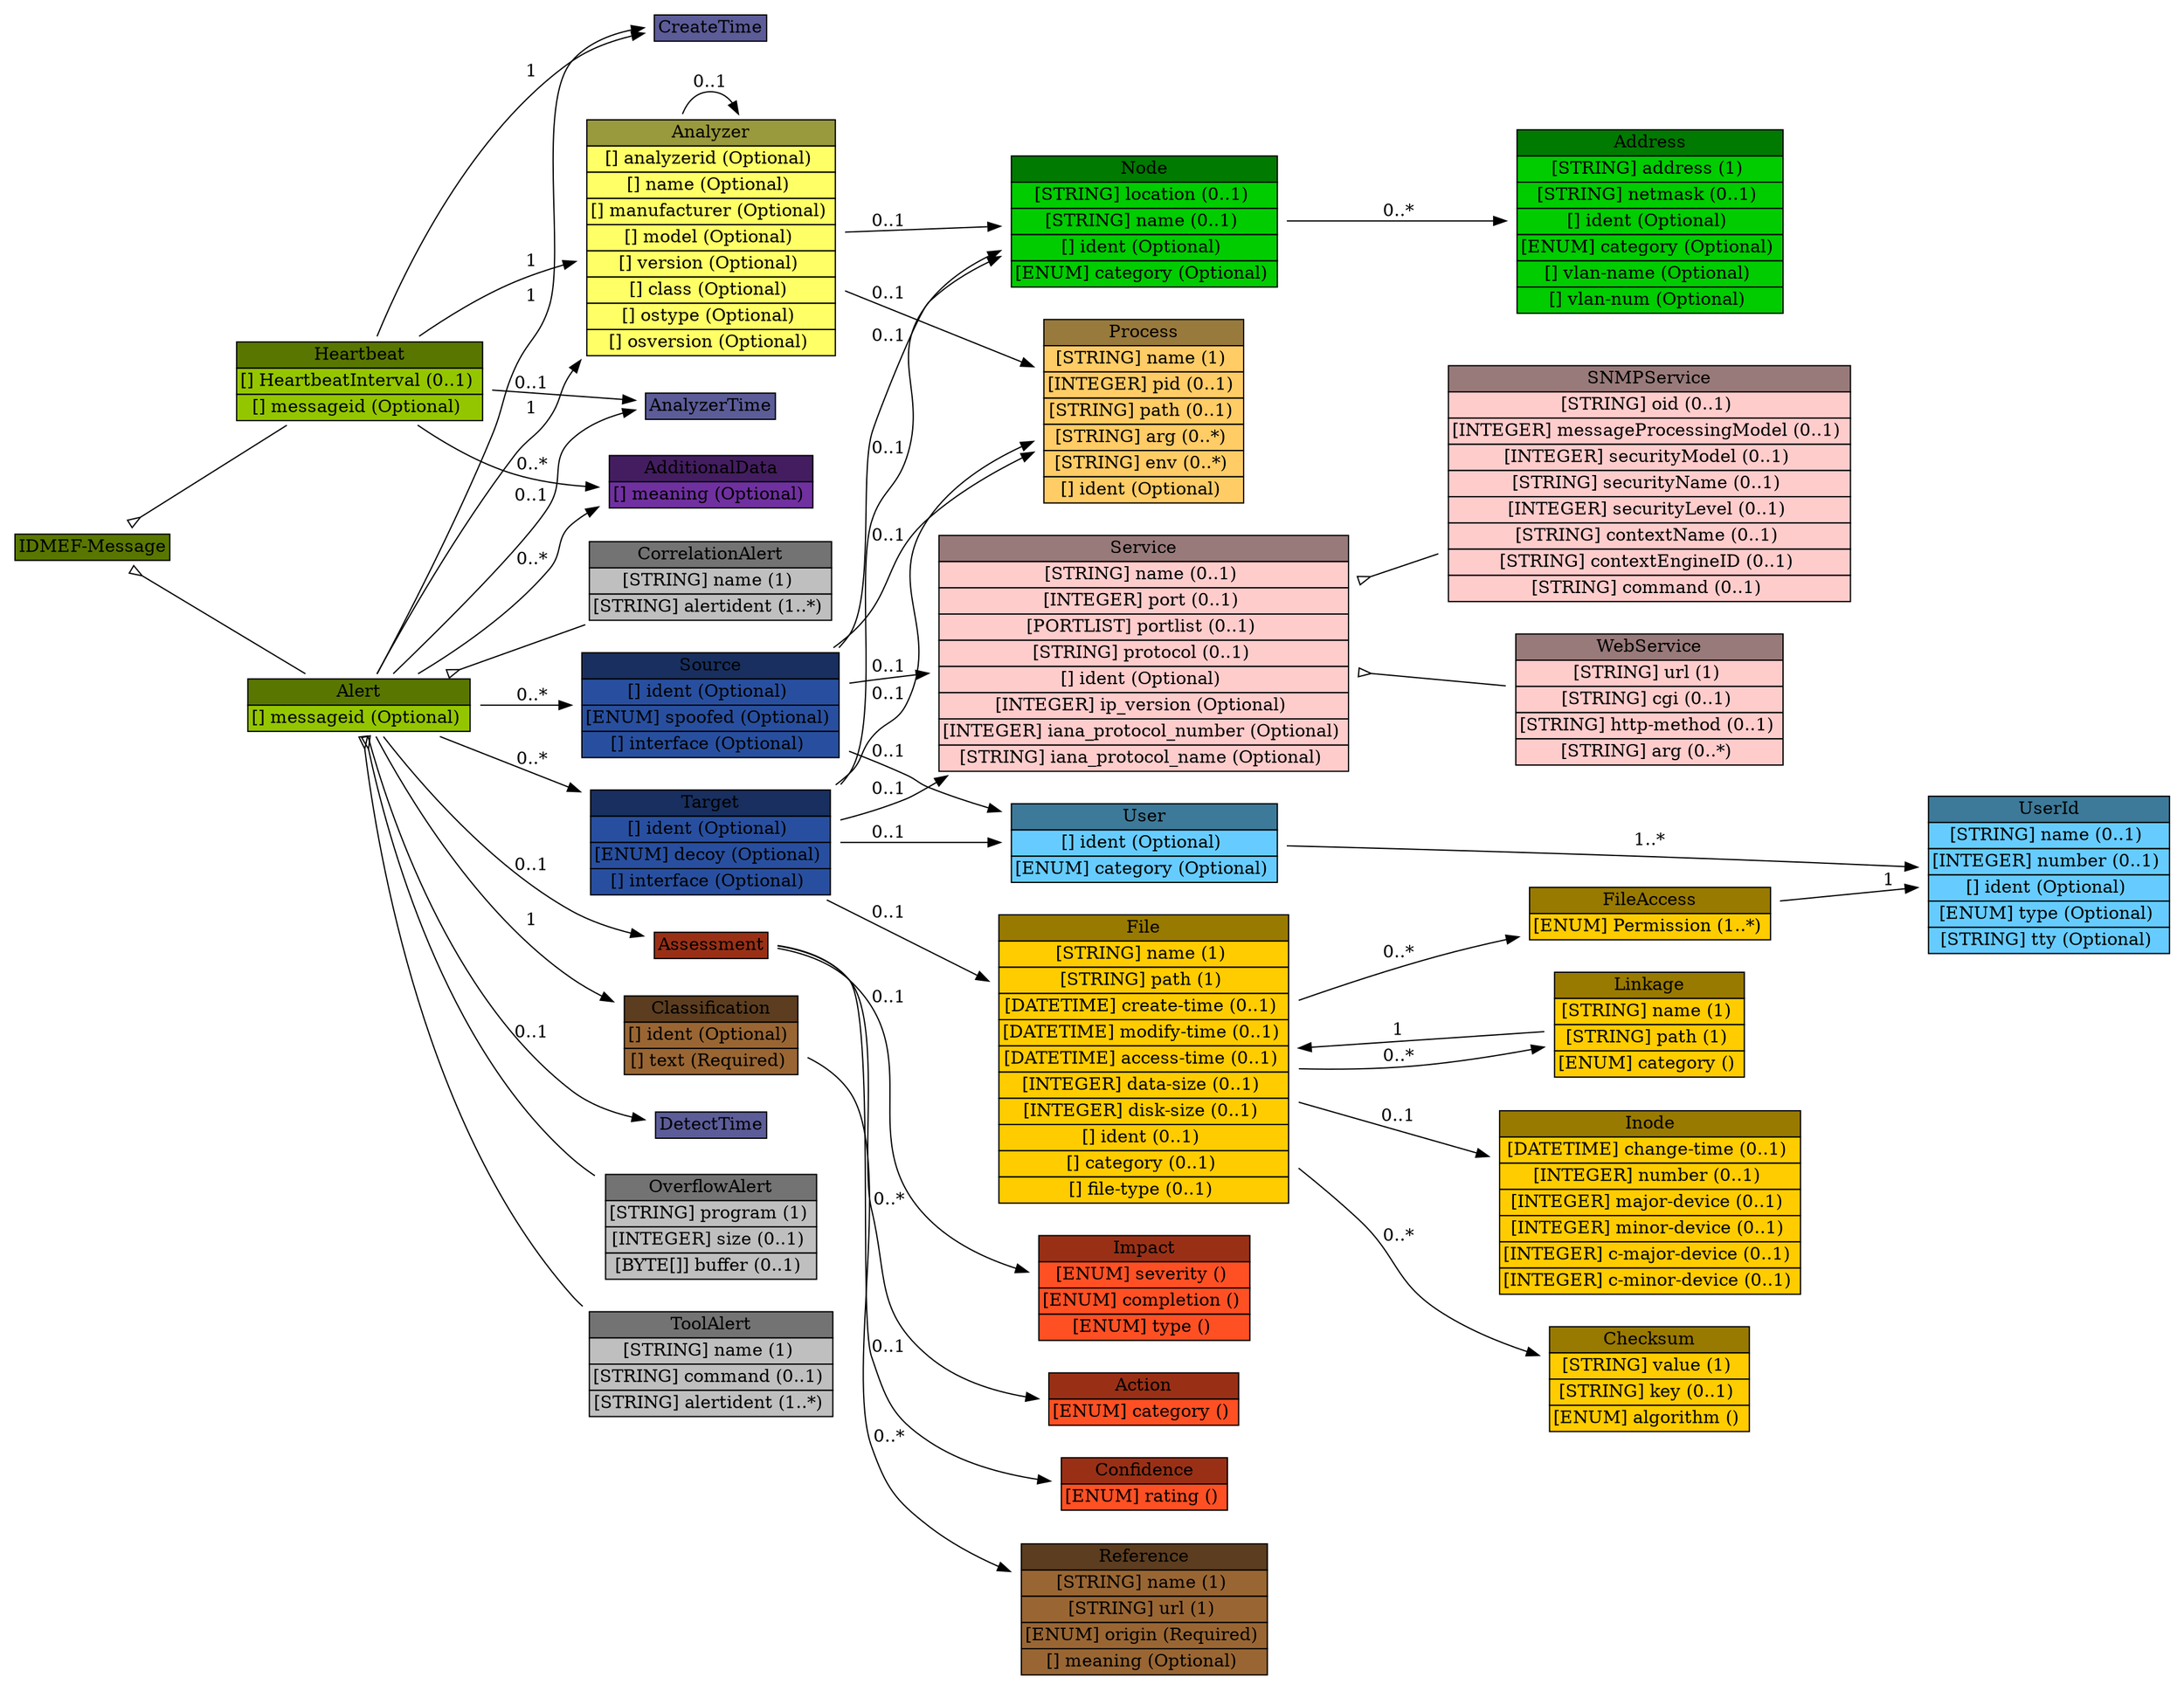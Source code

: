 digraph "IDMEF-Message" {
	graph [rankdir=LR];
	node [label="\N"];
	graph [bb="0,0,1688,1281"];
	"IDMEF-Message" [label=<<table BORDER="0" CELLBORDER="1" CELLSPACING="0"> <tr > <td BGCOLOR="#597700" HREF="#" TITLE="All IDMEF messages are instances of the IDMEF-Message class; it is the top-level class of the IDMEF data model, as well as the IDMEF DTD. There are currently two types (subclasses) of IDMEF-Message: Alert and Heartbeat. ">IDMEF-Message</td> </tr>" %</table>>, shape=plaintext, pos="66,890", width="1.8333", height="0.5"];
	Heartbeat [label=<<table BORDER="0" CELLBORDER="1" CELLSPACING="0"> <tr > <td BGCOLOR="#597700" HREF="#" TITLE="Analyzers use Heartbeat messages to indicate their current status to managers. Heartbeats are intended to be sent in a regular period, say, every ten minutes or every hour. The receipt of a Heartbeat message from an analyzer indicates to the manager that the analyzer is up and running; lack of a Heartbeat message (or more likely, lack of some number of consecutive Heartbeat messages) indicates that the analyzer or its network connection has failed. ">Heartbeat</td> </tr>" %<tr><td BGCOLOR="#94C600" HREF="#" TITLE="The interval in seconds at which heartbeats are generated.">[] HeartbeatInterval (0..1) </td></tr>%<tr><td BGCOLOR="#94C600" HREF="#" TITLE="A unique identifier for the heartbeat; see Section 3.2.9.">[] messageid (Optional) </td></tr>%</table>>, shape=plaintext, pos="275,992", width="2.8889", height="0.95833"];
	Analyzer [label=<<table BORDER="0" CELLBORDER="1" CELLSPACING="0"> <tr > <td BGCOLOR="#99993d" HREF="#" TITLE="The Analyzer class identifies the analyzer from which the Alert or Heartbeat message originates. Only one analyzer may be encoded for each alert or heartbeat, and that MUST be the analyzer at which the alert or heartbeat originated. Although the IDMEF data model does not prevent the use of hierarchical intrusion detection systems (where alerts get relayed up the tree), it does not provide any way to record the identity of the &quot;relay&quot; analyzers along the path from the originating analyzer to the manager that ultimately receives the alert. ">Analyzer</td> </tr>" %<tr><td BGCOLOR="#FFFF66" HREF="#" TITLE="(but see below).  A unique identifier for the analyzer; see Section 3.2.9.">[] analyzerid (Optional) </td></tr>%<tr><td BGCOLOR="#FFFF66" HREF="#" TITLE="An explicit name for the analyzer that may be easier to understand than the analyzerid.">[] name (Optional) </td></tr>%<tr><td BGCOLOR="#FFFF66" HREF="#" TITLE="The manufacturer of the analyzer software and/or hardware.">[] manufacturer (Optional) </td></tr>%<tr><td BGCOLOR="#FFFF66" HREF="#" TITLE="The model name/number of the analyzer software and/or hardware.">[] model (Optional) </td></tr>%<tr><td BGCOLOR="#FFFF66" HREF="#" TITLE="The version number of the analyzer software and/or hardware.">[] version (Optional) </td></tr>%<tr><td BGCOLOR="#FFFF66" HREF="#" TITLE="The class of analyzer software and/or hardware.">[] class (Optional) </td></tr>%<tr><td BGCOLOR="#FFFF66" HREF="#" TITLE="Operating system name.  On POSIX 1003.1 compliant systems, this is the value returned in utsname.sysname by the uname() system call, or the output of the &quot;uname -s&quot; command.">[] ostype (Optional) </td></tr>%<tr><td BGCOLOR="#FFFF66" HREF="#" TITLE="Operating system version.  On POSIX 1003.1 compliant systems, this is the value returned in utsname.release by the uname() system call, or the output of the &quot;uname -r&quot; command.">[] osversion (Optional) </td></tr>%</table>>, shape=plaintext, pos="550,1098", width="2.9167", height="2.625"];
	"Node" [label=<<table BORDER="0" CELLBORDER="1" CELLSPACING="0"> <tr > <td BGCOLOR="#007a00" HREF="#" TITLE="The Node class is used to identify hosts and other network devices (routers, switches, etc.). ">Node</td> </tr>" %<tr><td BGCOLOR="#00CC00" HREF="#" TITLE="The location of the equipment.">[STRING] location (0..1) </td></tr>%<tr><td BGCOLOR="#00CC00" HREF="#" TITLE="The name of the equipment.  This information MUST be provided if no Address information is given.">[STRING] name (0..1) </td></tr>%<tr><td BGCOLOR="#00CC00" HREF="#" TITLE="A unique identifier for the node; see Section 3.2.9.">[] ident (Optional) </td></tr>%<tr><td BGCOLOR="#00CC00" HREF="#" TITLE="The &quot;domain&quot; from which the name information was obtained, if relevant.  The permitted values for this attribute are shown in the table below.  The default value is &quot;unknown&quot;. (See also Section 10 for extensions to the table.)">[ENUM] category (Optional) </td></tr>%</table>>, shape=plaintext, pos="887,1122", width="3.0278", height="1.5139"];
	Address [label=<<table BORDER="0" CELLBORDER="1" CELLSPACING="0"> <tr > <td BGCOLOR="#007a00" HREF="#" TITLE="The Address class is used to represent network, hardware, and application addresses. ">Address</td> </tr>" %<tr><td BGCOLOR="#00CC00" HREF="#" TITLE="The address information.  The format of this data is governed by the category attribute.">[STRING] address (1) </td></tr>%<tr><td BGCOLOR="#00CC00" HREF="#" TITLE="The network mask for the address, if appropriate.">[STRING] netmask (0..1) </td></tr>%<tr><td BGCOLOR="#00CC00" HREF="#" TITLE="A unique identifier for the address; see Section 3.2.9.">[] ident (Optional) </td></tr>%<tr><td BGCOLOR="#00CC00" HREF="#" TITLE="The type of address represented.  The permitted values for this attribute are shown below.  The default value is &quot;unknown&quot;.  (See also Section 10.)">[ENUM] category (Optional) </td></tr>%<tr><td BGCOLOR="#00CC00" HREF="#" TITLE="The name of the Virtual LAN to which the address belongs.">[] vlan-name (Optional) </td></tr>%<tr><td BGCOLOR="#00CC00" HREF="#" TITLE="The number of the Virtual LAN to which the address belongs.">[] vlan-num (Optional) </td></tr>%</table>>, shape=plaintext, pos="1279,1122", width="3.0278", height="2.0694"];
	Process [label=<<table BORDER="0" CELLBORDER="1" CELLSPACING="0"> <tr > <td BGCOLOR="#997a3d" HREF="#" TITLE="The Process class is used to describe processes being executed on sources, targets, and analyzers. ">Process</td> </tr>" %<tr><td BGCOLOR="#FFCC66" HREF="#" TITLE="The name of the program being executed. This is a short name; path and argument information are provided elsewhere.">[STRING] name (1) </td></tr>%<tr><td BGCOLOR="#FFCC66" HREF="#" TITLE="The process identifier of the process.">[INTEGER] pid (0..1) </td></tr>%<tr><td BGCOLOR="#FFCC66" HREF="#" TITLE="The full path of the program being executed.">[STRING] path (0..1) </td></tr>%<tr><td BGCOLOR="#FFCC66" HREF="#" TITLE="A command-line argument to the program. Multiple arguments may be specified (they are assumed to have occurred in the same order they are provided) with multiple uses of arg.">[STRING] arg (0..*) </td></tr>%<tr><td BGCOLOR="#FFCC66" HREF="#" TITLE="An environment string associated with the process; generally of the format &quot;VARIABLE=value&quot;.  Multiple environment strings may be specified with multiple uses of env.">[STRING] env (0..*) </td></tr>%<tr><td BGCOLOR="#FFCC66" HREF="#" TITLE="A unique identifier for the process; see Section 3.2.9.">[] ident (Optional) </td></tr>%</table>>, shape=plaintext, pos="887,976", width="2.3611", height="2.0694"];
	CreateTime [label=<<table BORDER="0" CELLBORDER="1" CELLSPACING="0"> <tr > <td BGCOLOR="#5c5c99" HREF="#" TITLE="The CreateTime class is used to indicate the date and time the alert or heartbeat was created by the analyzer. ">CreateTime</td> </tr>" %</table>>, shape=plaintext, pos="550,1263", width="1.4167", height="0.5"];
	AnalyzerTime [label=<<table BORDER="0" CELLBORDER="1" CELLSPACING="0"> <tr > <td BGCOLOR="#5c5c99" HREF="#" TITLE="The AnalyzerTime class is used to indicate the current date and time on the analyzer. Its values should be filled in as late as possible in the message transmission process, ideally immediately before placing the message &quot;on the wire&quot;. ">AnalyzerTime</td> </tr>" %</table>>, shape=plaintext, pos="550,968", width="1.6389", height="0.5"];
	AdditionalData [label=<<table BORDER="0" CELLBORDER="1" CELLSPACING="0"> <tr > <td BGCOLOR="#431d60" HREF="#" TITLE="The AdditionalData class is used to provide information that cannot be represented by the data model. AdditionalData can be used to provide atomic data (integers, strings, etc.) in cases where only small amounts of additional information need to be sent; it can also be used to extend the data model and the DTD to support the transmission of complex data (such as packet headers). Detailed instructions for extending the data model and the DTD are provided in Section 5. ">AdditionalData</td> </tr>" %<tr><td BGCOLOR="#7030A0" HREF="#" TITLE="A string describing the meaning of the element content. These values will be vendor/implementation dependent; the method for ensuring that managers understand the strings sent by analyzers is outside the scope of this specification.  A list of acceptable meaning keywords is not within the scope of the document, although later versions may undertake to establish such a list.">[] meaning (Optional) </td></tr>%</table>>, shape=plaintext, pos="550,908", width="2.4444", height="0.68056"];
	Alert [label=<<table BORDER="0" CELLBORDER="1" CELLSPACING="0"> <tr > <td BGCOLOR="#597700" HREF="#" TITLE="Generally, every time an analyzer detects an event that it has been configured to look for, it sends an Alert message to its manager(s). Depending on the analyzer, an Alert message may correspond to a single detected event or multiple detected events. Alerts occur asynchronously in response to outside events. ">Alert</td> </tr>" %<tr><td BGCOLOR="#94C600" HREF="#" TITLE="A unique identifier for the alert; see Section 3.2.9.">[] messageid (Optional) </td></tr>%</table>>, shape=plaintext, pos="275,736", width="2.6111", height="0.68056"];
	OverflowAlert [label=<<table BORDER="0" CELLBORDER="1" CELLSPACING="0"> <tr > <td BGCOLOR="#737373" HREF="#" TITLE="The OverflowAlert carries additional information related to buffer overflow attacks. It is intended to enable an analyzer to provide the details of the overflow attack itself. ">OverflowAlert</td> </tr>" %<tr><td BGCOLOR="#BFBFBF" HREF="#" TITLE="The program that the overflow attack attempted to run (NOTE: this is not the program that was attacked).">[STRING] program (1) </td></tr>%<tr><td BGCOLOR="#BFBFBF" HREF="#" TITLE="The size, in bytes, of the overflow (i.e., the number of bytes the attacker sent).">[INTEGER] size (0..1) </td></tr>%<tr><td BGCOLOR="#BFBFBF" HREF="#" TITLE="Some or all of the overflow data itself (dependent on how much the analyzer can capture).">[BYTE[]] buffer (0..1) </td></tr>%</table>>, shape=plaintext, pos="550,330", width="2.4722", height="1.2361"];
	ToolAlert [label=<<table BORDER="0" CELLBORDER="1" CELLSPACING="0"> <tr > <td BGCOLOR="#737373" HREF="#" TITLE="The ToolAlert class carries additional information related to the use of attack tools or malevolent programs such as Trojan horses and can be used by the analyzer when it is able to identify these tools. It is intended to group one or more previously-sent alerts together, to say &quot;these alerts were all the result of someone using this tool&quot;. ">ToolAlert</td> </tr>" %<tr><td BGCOLOR="#BFBFBF" HREF="#" TITLE="The reason for grouping the alerts together, for example, the name of a particular tool.">[STRING] name (1) </td></tr>%<tr><td BGCOLOR="#BFBFBF" HREF="#" TITLE="The command or operation that the tool was asked to perform, for example, a BackOrifice ping.">[STRING] command (0..1) </td></tr>%<tr><td BGCOLOR="#BFBFBF" HREF="#" TITLE="The list of alert identifiers that are related to this alert.  Because alert identifiers are only unique across the alerts sent by a single analyzer, the optional &quot;analyzerid&quot; attribute of &quot;alertident&quot; should be used to identify the analyzer that a particular alert came from.  If the &quot;analyzerid&quot; is not provided, the alert is assumed to have come from the same analyzer that is sending the ToolAlert.">[STRING] alertident (1..*) </td></tr>%</table>>, shape=plaintext, pos="550,224", width="2.8333", height="1.2361"];
	CorrelationAlert [label=<<table BORDER="0" CELLBORDER="1" CELLSPACING="0"> <tr > <td BGCOLOR="#737373" HREF="#" TITLE="The CorrelationAlert class carries additional information related to the correlation of alert information. It is intended to group one or more previously-sent alerts together, to say &quot;these alerts are all related&quot;. ">CorrelationAlert</td> </tr>" %<tr><td BGCOLOR="#BFBFBF" HREF="#" TITLE="The reason for grouping the alerts together, for example, a particular correlation method.">[STRING] name (1) </td></tr>%<tr><td BGCOLOR="#BFBFBF" HREF="#" TITLE="The list of alert identifiers that are related to this alert.  Because alert identifiers are only unique across the alerts sent by a single analyzer, the optional &quot;analyzerid&quot; attribute of &quot;alertident&quot; should be used to identify the analyzer that a particular alert came from.  If the &quot;analyzerid&quot; is not provided, the alert is assumed to have come from the same analyzer that is sending the CorrelationAlert.">[STRING] alertident (1..*) </td></tr>%</table>>, shape=plaintext, pos="550,832", width="2.8333", height="0.95833"];
	Classification [label=<<table BORDER="0" CELLBORDER="1" CELLSPACING="0"> <tr > <td BGCOLOR="#5c3d1f" HREF="#" TITLE="The Classification class provides the &quot;name&quot; of an alert, or other information allowing the manager to determine what it is. This name is chosen by the alert provider. ">Classification</td> </tr>" %<tr><td BGCOLOR="#996633" HREF="#" TITLE="A unique identifier for this classification; see Section 3.2.9.">[] ident (Optional) </td></tr>%<tr><td BGCOLOR="#996633" HREF="#" TITLE="A vendor-provided string identifying the Alert message.">[] text (Required) </td></tr>%</table>>, shape=plaintext, pos="550,480", width="2.1111", height="0.95833"];
	Reference [label=<<table BORDER="0" CELLBORDER="1" CELLSPACING="0"> <tr > <td BGCOLOR="#5c3d1f" HREF="#" TITLE="The Reference class provides the &quot;name&quot; of an alert, or other information allowing the manager to determine what it is. ">Reference</td> </tr>" %<tr><td BGCOLOR="#996633" HREF="#" TITLE="The name of the alert, from one of the origins listed below.">[STRING] name (1) </td></tr>%<tr><td BGCOLOR="#996633" HREF="#" TITLE="A URL at which the manager (or the human operator of the manager) can find additional information about the alert.  The document pointed to by the URL may include an in-depth description of the attack, appropriate countermeasures, or other information deemed relevant by the vendor.">[STRING] url (1) </td></tr>%<tr><td BGCOLOR="#996633" HREF="#" TITLE="The source from which the name of the alert originates. The permitted values for this attribute are shown below.  The default value is &quot;unknown&quot;.  (See also Section 10.)">[ENUM] origin (Required) </td></tr>%<tr><td BGCOLOR="#996633" HREF="#" TITLE="The meaning of the reference, as understood by the alert provider.  This field is only valid if the value of the &lt;origin&gt; attribute is set to &quot;vendor-specific&quot; or &quot;user-specific&quot;.">[] meaning (Optional) </td></tr>%</table>>, shape=plaintext, pos="887,54", width="2.7778", height="1.5139"];
	DetectTime [label=<<table BORDER="0" CELLBORDER="1" CELLSPACING="0"> <tr > <td BGCOLOR="#5c5c99" HREF="#" TITLE="The DetectTime class is used to indicate the date and time that the event(s) producing an alert was detected by the analyzer. In the case of more than one event, it is the time that the first event was detected. (This may or may not be the same time as CreateTime; analyzers are not required to send alerts immediately upon detection). ">DetectTime</td> </tr>" %</table>>, shape=plaintext, pos="550,410", width="1.4167", height="0.5"];
	Source [label=<<table BORDER="0" CELLBORDER="1" CELLSPACING="0"> <tr > <td BGCOLOR="#182f5f" HREF="#" TITLE="The Source class contains information about the possible source(s) of the event(s) that generated an alert. An event may have more than one source (e.g., in a distributed denial-of-service attack). ">Source</td> </tr>" %<tr><td BGCOLOR="#284F9F" HREF="#" TITLE="A unique identifier for this source; see Section 3.2.9.">[] ident (Optional) </td></tr>%<tr><td BGCOLOR="#284F9F" HREF="#" TITLE="An indication of whether the source is, as far as the analyzer can determine, a spoofed address used for hiding the real origin of the attack.  The permitted values for this attribute are shown below.  The default value is &quot;unknown&quot;.  (See also Section 10.)">[ENUM] spoofed (Optional) </td></tr>%<tr><td BGCOLOR="#284F9F" HREF="#" TITLE="May be used by a network-based analyzer with multiple interfaces to indicate which interface this source was seen on.">[] interface (Optional) </td></tr>%</table>>, shape=plaintext, pos="550,736", width="2.9167", height="1.2361"];
	User [label=<<table BORDER="0" CELLBORDER="1" CELLSPACING="0"> <tr > <td BGCOLOR="#3d7a99" HREF="#" TITLE="The User class is used to describe users. It is primarily used as a &quot;container&quot; class for the UserId aggregate class, as shown in Figure 16. ">User</td> </tr>" %<tr><td BGCOLOR="#66CCFF" HREF="#" TITLE="A unique identifier for the user; see Section 3.2.9.">[] ident (Optional) </td></tr>%<tr><td BGCOLOR="#66CCFF" HREF="#" TITLE="The type of user represented.  The permitted values for this attribute are shown below.  The default value is &quot;unknown&quot;. (See also Section 10.)">[ENUM] category (Optional) </td></tr>%</table>>, shape=plaintext, pos="887,644", width="3.0278", height="0.95833"];
	UserId [label=<<table BORDER="0" CELLBORDER="1" CELLSPACING="0"> <tr > <td BGCOLOR="#3d7a99" HREF="#" TITLE="The UserId class provides specific information about a user. More than one UserId can be used within the User class to indicate attempts to transition from one user to another, or to provide complete information about a user&#39;s (or process&#39;) privileges. ">UserId</td> </tr>" %<tr><td BGCOLOR="#66CCFF" HREF="#" TITLE="A user or group name.">[STRING] name (0..1) </td></tr>%<tr><td BGCOLOR="#66CCFF" HREF="#" TITLE="A user or group number.">[INTEGER] number (0..1) </td></tr>%<tr><td BGCOLOR="#66CCFF" HREF="#" TITLE="A unique identifier for the user id, see Section 3.2.9.">[] ident (Optional) </td></tr>%<tr><td BGCOLOR="#66CCFF" HREF="#" TITLE="The type of user information represented.  The permitted values for this attribute are shown below.  The default value is &quot;original-user&quot;.  (See also Section 10.)">[ENUM] type (Optional) </td></tr>%<tr><td BGCOLOR="#66CCFF" HREF="#" TITLE="The tty the user is using.">[STRING] tty (Optional) </td></tr>%</table>>, shape=plaintext, pos="1587,626", width="2.7778", height="1.7917"];
	Service [label=<<table BORDER="0" CELLBORDER="1" CELLSPACING="0"> <tr > <td BGCOLOR="#997a7a" HREF="#" TITLE="The Service class describes network services on sources and targets. It can identify services by name, port, and protocol. When Service occurs as an aggregate class of Source, it is understood that the service is one from which activity of interest is originating; and that the service is &quot;attached&quot; to the Node, Process, and User information also contained in Source. Likewise, when Service occurs as an aggregate class of Target, it is understood that the service is one to which activity of interest is being directed; and that the service is &quot;attached&quot; to the Node, Process, and User information also contained in Target. If Service occurs in both Source and Target, then information in both locations should be the same. If information is the same in both locations and implementers wish to carry it in only one location, they should specify it as an aggregate of the Target class. ">Service</td> </tr>" %<tr><td BGCOLOR="#FFCCCC" HREF="#" TITLE="The name of the service.  Whenever possible, the name from the IANA list of well-known ports SHOULD be used.">[STRING] name (0..1) </td></tr>%<tr><td BGCOLOR="#FFCCCC" HREF="#" TITLE="The port number being used.">[INTEGER] port (0..1) </td></tr>%<tr><td BGCOLOR="#FFCCCC" HREF="#" TITLE="A list of port numbers being used; see Section 3.2.8 for formatting rules.  If a portlist is given, the iana_protocol_number and iana_protocol_name MUST apply to all the elements of the list.">[PORTLIST] portlist (0..1) </td></tr>%<tr><td BGCOLOR="#FFCCCC" HREF="#" TITLE="Additional information about the protocol being used.  The intent of the protocol field is to carry additional information related to the protocol being used when the &lt;Service&gt; attributes iana_protocol_number or/and iana_protocol_name are filed.">[STRING] protocol (0..1) </td></tr>%<tr><td BGCOLOR="#FFCCCC" HREF="#" TITLE="A unique identifier for the service; see Section 3.2.9.">[] ident (Optional) </td></tr>%<tr><td BGCOLOR="#FFCCCC" HREF="#" TITLE="The IP version number.">[INTEGER] ip_version (Optional) </td></tr>%<tr><td BGCOLOR="#FFCCCC" HREF="#" TITLE="The IANA protocol number.">[INTEGER] iana_protocol_number (Optional) </td></tr>%<tr><td BGCOLOR="#FFCCCC" HREF="#" TITLE="The IANA protocol name.">[STRING] iana_protocol_name (Optional) </td></tr>%</table>>, shape=plaintext, pos="887,790", width="4.6111", height="2.625"];
	WebService [label=<<table BORDER="0" CELLBORDER="1" CELLSPACING="0"> <tr > <td BGCOLOR="#997a7a" HREF="#" TITLE="The WebService class carries additional information related to web traffic. ">WebService</td> </tr>" %<tr><td BGCOLOR="#FFCCCC" HREF="#" TITLE="The URL in the request.">[STRING] url (1) </td></tr>%<tr><td BGCOLOR="#FFCCCC" HREF="#" TITLE="The CGI script in the request, without arguments.">[STRING] cgi (0..1) </td></tr>%<tr><td BGCOLOR="#FFCCCC" HREF="#" TITLE="The HTTP method (PUT, GET) used in the request.">[STRING] http-method (0..1) </td></tr>%<tr><td BGCOLOR="#FFCCCC" HREF="#" TITLE="The arguments to the CGI script.">[STRING] arg (0..*) </td></tr>%</table>>, shape=plaintext, pos="1279,757", width="3.1389", height="1.5139"];
	SNMPService [label=<<table BORDER="0" CELLBORDER="1" CELLSPACING="0"> <tr > <td BGCOLOR="#997a7a" HREF="#" TITLE="The SNMPService class carries additional information related to SNMP traffic. The aggregate classes composing SNMPService must be interpreted as described in RFC 3411 [15] and RFC 3584 [16]. ">SNMPService</td> </tr>" %<tr><td BGCOLOR="#FFCCCC" HREF="#" TITLE="The object identifier in the request.">[STRING] oid (0..1) </td></tr>%<tr><td BGCOLOR="#FFCCCC" HREF="#" TITLE="The SNMP version, typically 0 for SNMPv1, 1 for SNMPv2c, 2 for SNMPv2u and SNMPv2*, and 3 for SNMPv3; see RFC 3411 [15] Section 5 for appropriate values.">[INTEGER] messageProcessingModel (0..1) </td></tr>%<tr><td BGCOLOR="#FFCCCC" HREF="#" TITLE="The identification of the security model in use, typically 0 for any, 1 for SNMPv1, 2 for SNMPv2c, and 3 for USM; see RFC 3411 [15] Section 5 for appropriate values.">[INTEGER] securityModel (0..1) </td></tr>%<tr><td BGCOLOR="#FFCCCC" HREF="#" TITLE="The object&#39;s security name; see RFC 3411 [15] Section 3.2.2.">[STRING] securityName (0..1) </td></tr>%<tr><td BGCOLOR="#FFCCCC" HREF="#" TITLE="The security level of the SNMP request; see RFC 3411 [15] Section 3.4.3.">[INTEGER] securityLevel (0..1) </td></tr>%<tr><td BGCOLOR="#FFCCCC" HREF="#" TITLE="The object&#39;s context name; see RFC 3411 [15] Section 3.3.3.">[STRING] contextName (0..1) </td></tr>%<tr><td BGCOLOR="#FFCCCC" HREF="#" TITLE="The object&#39;s context engine identifier; see RFC 3411 [15] Section 3.3.2.">[STRING] contextEngineID (0..1) </td></tr>%<tr><td BGCOLOR="#FFCCCC" HREF="#" TITLE="The command sent to the SNMP server (GET, SET, etc.).">[STRING] command (0..1) </td></tr>%</table>>, shape=plaintext, pos="1279,923", width="4.4444", height="2.625"];
	Target [label=<<table BORDER="0" CELLBORDER="1" CELLSPACING="0"> <tr > <td BGCOLOR="#182f5f" HREF="#" TITLE="The Target class contains information about the possible target(s) of the event(s) that generated an alert. An event may have more than one target (e.g., in the case of a port sweep). ">Target</td> </tr>" %<tr><td BGCOLOR="#284F9F" HREF="#" TITLE="A unique identifier for this target, see Section 3.2.9.">[] ident (Optional) </td></tr>%<tr><td BGCOLOR="#284F9F" HREF="#" TITLE="An indication of whether the target is, as far as the analyzer can determine, a decoy.  The permitted values for this attribute are shown below.  The default value is &quot;unknown&quot;.  (See also Section 10.)">[ENUM] decoy (Optional) </td></tr>%<tr><td BGCOLOR="#284F9F" HREF="#" TITLE="May be used by a network-based analyzer with multiple interfaces to indicate which interface this target was seen on.">[] interface (Optional) </td></tr>%</table>>, shape=plaintext, pos="550,630", width="2.75", height="1.2361"];
	File [label=<<table BORDER="0" CELLBORDER="1" CELLSPACING="0"> <tr > <td BGCOLOR="#997a00" HREF="#" TITLE="The File class provides specific information about a file or other file-like object that has been created, deleted, or modified on the target. The description can provide either the file settings prior to the event or the file settings at the time of the event, as specified using the &quot;category&quot; attribute. ">File</td> </tr>" %<tr><td BGCOLOR="#FFCC00" HREF="#" TITLE="The name of the file to which the alert applies, not including the path to the file.">[STRING] name (1) </td></tr>%<tr><td BGCOLOR="#FFCC00" HREF="#" TITLE="The full path to the file, including the name.  The path name should be represented in as &quot;universal&quot; a manner as possible, to facilitate processing of the alert.">[STRING] path (1) </td></tr>%<tr><td BGCOLOR="#FFCC00" HREF="#" TITLE="Time the file was created.  Note that this is *not* the Unix &quot;st_ctime&quot; file attribute (which is not file creation time).  The Unix &quot;st_ctime&quot; attribute is contained in the &quot;Inode&quot; class.">[DATETIME] create-time (0..1) </td></tr>%<tr><td BGCOLOR="#FFCC00" HREF="#" TITLE="Time the file was last modified.">[DATETIME] modify-time (0..1) </td></tr>%<tr><td BGCOLOR="#FFCC00" HREF="#" TITLE="Time the file was last accessed.">[DATETIME] access-time (0..1) </td></tr>%<tr><td BGCOLOR="#FFCC00" HREF="#" TITLE="The size of the data, in bytes.  Typically what is meant when referring to file size.  On Unix UFS file systems, this value corresponds to stat.st_size.  On Windows NTFS, this value corresponds to Valid Data Length (VDL).">[INTEGER] data-size (0..1) </td></tr>%<tr><td BGCOLOR="#FFCC00" HREF="#" TITLE="The physical space on disk consumed by the file, in bytes.  On Unix UFS file systems, this value corresponds to 512 * stat.st_blocks.  On Windows NTFS, this value corresponds to End of File (EOF).">[INTEGER] disk-size (0..1) </td></tr>%<tr><td BGCOLOR="#FFCC00" HREF="#" TITLE="A unique identifier for this file; see Section 3.2.9.">[] ident (0..1) </td></tr>%<tr><td BGCOLOR="#FFCC00" HREF="#" TITLE="The type of file system the file resides on.  This attribute governs how path names and other attributes are interpreted.">[] category (0..1) </td></tr>%<tr><td BGCOLOR="#FFCC00" HREF="#" TITLE="The type of file, as a mime-type.">[] file-type (0..1) </td></tr>%</table>>, shape=plaintext, pos="887,478", width="3.3333", height="3.1806"];
	FileAccess [label=<<table BORDER="0" CELLBORDER="1" CELLSPACING="0"> <tr > <td BGCOLOR="#997a00" HREF="#" TITLE="The FileAccess class represents the access permissions on a file. The representation is intended to be useful across operating systems. ">FileAccess</td> </tr>" %<tr><td BGCOLOR="#FFCC00" HREF="#" TITLE="Level of access allowed.  The permitted values are shown below.  There is no default value.  (See also Section 10.)">[ENUM] Permission (1..*) </td></tr>%</table>>, shape=plaintext, pos="1279,589", width="2.75", height="0.68056"];
	Linkage [label=<<table BORDER="0" CELLBORDER="1" CELLSPACING="0"> <tr > <td BGCOLOR="#997a00" HREF="#" TITLE="The Linkage class represents file system connections between the file described in the &lt;File&gt; element and other objects in the file system. For example, if the &lt;File&gt; element is a symbolic link or shortcut, then the &lt;Linkage&gt; element should contain the name of the object the link points to. Further information can be provided about the object in the &lt;Linkage&gt; element with another &lt;File&gt; element, if appropriate. ">Linkage</td> </tr>" %<tr><td BGCOLOR="#FFCC00" HREF="#" TITLE="The name of the file system object, not including the path.">[STRING] name (1) </td></tr>%<tr><td BGCOLOR="#FFCC00" HREF="#" TITLE="The full path to the file system object, including the name.  The path name should be represented in as &quot;universal&quot; a manner as possible, to facilitate processing of the alert.">[STRING] path (1) </td></tr>%<tr><td BGCOLOR="#FFCC00" HREF="#" TITLE="Section 10.)">[ENUM] category () </td></tr>%</table>>, shape=plaintext, pos="1279,503", width="2.2222", height="1.2361"];
	Inode [label=<<table BORDER="0" CELLBORDER="1" CELLSPACING="0"> <tr > <td BGCOLOR="#997a00" HREF="#" TITLE="The Inode class is used to represent the additional information contained in a Unix file system i-node. ">Inode</td> </tr>" %<tr><td BGCOLOR="#FFCC00" HREF="#" TITLE="The time of the last inode change, given by the st_ctime element of &quot;struct stat&quot;.">[DATETIME] change-time (0..1) </td></tr>%<tr><td BGCOLOR="#FFCC00" HREF="#" TITLE="The inode number.">[INTEGER] number (0..1) </td></tr>%<tr><td BGCOLOR="#FFCC00" HREF="#" TITLE="The major device number of the device the file resides on.">[INTEGER] major-device (0..1) </td></tr>%<tr><td BGCOLOR="#FFCC00" HREF="#" TITLE="The minor device number of the device the file resides on.">[INTEGER] minor-device (0..1) </td></tr>%<tr><td BGCOLOR="#FFCC00" HREF="#" TITLE="The major device of the file itself, if it is a character special device.">[INTEGER] c-major-device (0..1) </td></tr>%<tr><td BGCOLOR="#FFCC00" HREF="#" TITLE="The minor device of the file itself, if it is a character special device.">[INTEGER] c-minor-device (0..1) </td></tr>%</table>>, shape=plaintext, pos="1279,367", width="3.4444", height="2.0694"];
	Checksum [label=<<table BORDER="0" CELLBORDER="1" CELLSPACING="0"> <tr > <td BGCOLOR="#997a00" HREF="#" TITLE="The Checksum class represents checksum information associated with the file. This checksum information can be provided by file integrity checkers, among others. ">Checksum</td> </tr>" %<tr><td BGCOLOR="#FFCC00" HREF="#" TITLE="The value of the checksum.">[STRING] value (1) </td></tr>%<tr><td BGCOLOR="#FFCC00" HREF="#" TITLE="The key to the checksum, if appropriate.">[STRING] key (0..1) </td></tr>%<tr><td BGCOLOR="#FFCC00" HREF="#" TITLE="default value.  (See also Section 10.)">[ENUM] algorithm () </td></tr>%</table>>, shape=plaintext, pos="1279,231", width="2.3056", height="1.2361"];
	Assessment [label=<<table BORDER="0" CELLBORDER="1" CELLSPACING="0"> <tr > <td BGCOLOR="#993016" HREF="#" TITLE="The Assessment class is used to provide the analyzer&#39;s assessment of an event -- its impact, actions taken in response, and confidence. ">Assessment</td> </tr>" %</table>>, shape=plaintext, pos="550,550", width="1.4444", height="0.5"];
	Impact [label=<<table BORDER="0" CELLBORDER="1" CELLSPACING="0"> <tr > <td BGCOLOR="#993016" HREF="#" TITLE="The Impact class is used to provide the analyzer&#39;s assessment of the impact of the event on the target(s). It is represented in the IDMEF DTD as follows: ">Impact</td> </tr>" %<tr><td BGCOLOR="#FF5024" HREF="#" TITLE="Section 10.)">[ENUM] severity () </td></tr>%<tr><td BGCOLOR="#FF5024" HREF="#" TITLE="Section 10.)">[ENUM] completion () </td></tr>%<tr><td BGCOLOR="#FF5024" HREF="#" TITLE="value is &quot;other&quot;.  (See also Section 10.)">[ENUM] type () </td></tr>%</table>>, shape=plaintext, pos="887,302", width="2.4167", height="1.2361"];
	Action [label=<<table BORDER="0" CELLBORDER="1" CELLSPACING="0"> <tr > <td BGCOLOR="#993016" HREF="#" TITLE="The Action class is used to describe any actions taken by the analyzer in response to the event. Is is represented in the IDMEF DTD as follows: ">Action</td> </tr>" %<tr><td BGCOLOR="#FF5024" HREF="#" TITLE="The default value is &quot;other&quot;.  (See also Section 10.)">[ENUM] category () </td></tr>%</table>>, shape=plaintext, pos="887,216", width="2.2222", height="0.68056"];
	Confidence [label=<<table BORDER="0" CELLBORDER="1" CELLSPACING="0"> <tr > <td BGCOLOR="#993016" HREF="#" TITLE="The Confidence class is used to represent the analyzer&#39;s best estimate of the validity of its analysis. It is represented in the IDMEF DTD as follows: ">Confidence</td> </tr>" %<tr><td BGCOLOR="#FF5024" HREF="#" TITLE="also Section 10.)">[ENUM] rating () </td></tr>%</table>>, shape=plaintext, pos="887,150", width="1.9444", height="0.68056"];
	"Node" -> Address [label="0..*", pos="e,1169.3,1122 996.72,1122 1047.3,1122 1107.4,1122 1159.1,1122", lp="1086,1130.5"];
	Analyzer -> "Node" [label="0..1", pos="e,777.32,1114.2 655.24,1105.5 690.72,1108 730.58,1110.9 767.11,1113.5", lp="688,1117.5"];
	Analyzer -> Process [label="0..1", pos="e,801.44,1007 655.24,1059.9 698.96,1044.1 749.33,1025.8 791.92,1010.4", lp="688,1060.5"];
	Analyzer -> Analyzer [label="0..1", pos="e,571.93,1192.4 528.07,1192.4 532.18,1203.1 539.49,1210 550,1210 557.23,1210 562.94,1206.7 567.14,1201.2", lp="550,1218.5"];
	Heartbeat -> Analyzer [label=1, pos="e,444.74,1082.4 321.38,1026.2 343.58,1041 371.13,1057.4 398,1068 409.77,1072.6 422.35,1076.6 435.03,1079.9", lp="412,1085.5"];
	Heartbeat -> CreateTime [label=1, pos="e,498.34,1257.4 289.11,1026.2 312.9,1079.5 366.13,1181.9 444,1236 457.05,1245.1 472.89,1251.1 488.31,1255.1", lp="412,1230.5"];
	Heartbeat -> AnalyzerTime [label="0..1", pos="e,490.91,973.16 379.75,982.86 413.57,979.91 450.2,976.71 480.78,974.04", lp="412,989.5"];
	Heartbeat -> AdditionalData [label="0..*", pos="e,461.85,902.93 315.69,957.91 338.4,941.03 368.07,922.32 398,913 415.02,907.7 433.63,904.85 451.81,903.52", lp="412,921.5"];
	"IDMEF-Message" -> Heartbeat [dir=back, arrowtail=invempty, pos="s,102.88,908 112.19,912.54 139.46,925.85 174.52,942.96 205.12,957.9"];
	Alert -> OverflowAlert [dir=back, arrowtail=invempty, pos="s,279.68,711.89 281.9,701.83 297.8,631.76 343.65,470.98 444,383 449.11,378.52 454.66,374.32 460.45,370.4"];
	Alert -> ToolAlert [dir=back, arrowtail=invempty, pos="s,277.61,711.86 278.91,701.74 290.03,618.96 328.84,405.38 444,277 446.75,273.94 449.71,271.03 452.85,268.27"];
	Alert -> CorrelationAlert [dir=back, arrowtail=invempty, pos="s,344.04,760.1 353.83,763.52 384.54,774.24 420.05,786.64 452.35,797.91"];
	Alert -> Analyzer [label=1, pos="e,450.85,1004 288.12,760.03 309.18,797.74 352.76,872.48 398,930 409.08,944.08 415.65,944.37 426,959 436.33,973.6 433.44,980.56 444\
,995 444.21,995.28 444.41,995.56 444.62,995.84", lp="412,967.5"];
	Alert -> CreateTime [label=1, pos="e,498.33,1262 288.18,760.12 309.2,799.11 350.89,878.72 380,949 389.52,971.98 387.36,979.51 398,1002 408.08,1023.3 418.46,1024.7 \
426,1047 439.5,1087 416.56,1204 444,1236 455.2,1249.1 471.77,1256.3 488.5,1260.1", lp="412,1055.5"];
	Classification -> Reference [label="0..*", pos="e,786.95,81.432 626.05,461.5 637.7,455.49 648.37,447.53 656,437 689.99,390.11 653.51,231.17 674,177 685.89,145.57 693.02,137.03 \
720,117 737.26,104.18 757.43,93.687 777.66,85.194", lp="688,185.5"];
	Alert -> Classification [label=1, pos="e,473.97,506.48 287.43,711.76 311.46,667.36 368.65,572.95 444,523 450.52,518.68 457.54,514.67 464.75,510.98", lp="412,569.5"];
	Alert -> DetectTime [label="0..1", pos="e,498.32,414.67 281.49,711.89 298.17,654.74 348.09,510.35 444,437 456.75,427.25 472.62,421 488.18,416.99", lp="412,483.5"];
	Alert -> AnalyzerTime [label="0..1", pos="e,490.98,963.61 302.06,760.23 340.56,795.14 408.41,858.54 426,887 439.3,908.52 425.48,923.77 444,941 454.29,950.58 467.5,956.87 \
481.07,960.98", lp="412,895.5"];
	Source -> "Node" [label="0..1", pos="e,777.38,1096.7 648.47,780 651.19,782.83 653.72,785.82 656,789 689.77,836.02 660.97,861.6 674,918 677.71,934.06 708.61,1047.1 720\
,1059 733.4,1073 750.23,1084 768.01,1092.5", lp="688,1021.5"];
	User -> UserId [label="1..*", pos="e,1486.4,631.28 996.52,642.71 1113.3,641.1 1303.8,637.83 1468,632 1470.7,631.9 1473.5,631.8 1476.2,631.69", lp="1279,649.5"];
	Source -> User [label="0..1", pos="e,777.29,671.77 655.52,705.08 676.83,698.98 699.11,692.7 720,687 735.31,682.82 751.44,678.53 767.39,674.36", lp="688,707.5"];
	Source -> Process [label="0..1", pos="e,801.36,946.03 644.77,780.01 648.69,782.87 652.45,785.87 656,789 683.63,813.39 683.32,826.23 702,858 710.87,873.08 707.55,880.72\
 720,893 740.32,913.05 766.46,929.13 791.99,941.6", lp="688,866.5"];
	Service -> WebService [dir=back, arrowtail=invempty, pos="s,1053.5,775.98 1063.8,775.12 1098.4,772.2 1133.9,769.22 1165.8,766.53"];
	Service -> SNMPService [dir=back, arrowtail=invempty, pos="s,1053.5,846.5 1063.1,849.76 1081.5,856 1100.1,862.32 1118.3,868.49"];
	Source -> Service [label="0..1", pos="e,720.38,775.21 655.63,764.39 661.83,765.7 667.98,766.92 674,768 685.84,770.13 698.08,772.07 710.45,773.83", lp="688,780.5"];
	Alert -> Source [label="0..*", pos="e,444.07,736 369.25,736 390.06,736 412.34,736 433.89,736", lp="412,744.5"];
	Target -> "Node" [label="0..1", pos="e,777.27,1100.1 649.08,674.33 651.59,677.06 653.91,679.94 656,683 704.42,753.72 632.97,799.75 674,875 681.58,888.9 694.31,883.17\
 702,897 737.22,960.3 675.56,1001.8 720,1059 732.5,1075.1 749.59,1087.1 768.09,1096", lp="688,905.5"];
	Target -> User [label="0..1", pos="e,777.5,635.15 649.36,629.75 666.9,629.96 684.99,630.35 702,631 723.11,631.81 745.55,633.06 767.25,634.47", lp="688,639.5"];
	Target -> Process [label="0..1", pos="e,801.31,952.21 646.3,674.22 649.71,677 652.96,679.93 656,683 668.86,696 663.25,705.2 674,720 684.16,733.99 694.28,731.53 702,747\
 731.21,805.49 682.22,839.64 720,893 737.57,917.81 764.71,935.58 792.04,948.15", lp="688,755.5"];
	Target -> Service [label="0..1", pos="e,732.68,695.95 649.24,650.84 667.32,656.46 685.63,663.43 702,672 711.23,676.83 711.55,680.92 720,687 721.43,688.03 722.86,689.05\
 724.31,690.08", lp="688,680.5"];
	FileAccess -> UserId [label=1, pos="e,1486.5,613.92 1378.6,600.96 1409.7,604.71 1444.3,608.86 1476.2,612.69", lp="1463,619.5"];
	File -> FileAccess [label="0..*", pos="e,1179.4,570.58 1007.2,521.73 1042.6,533.75 1081.6,546.17 1118,556 1134.5,560.45 1152,564.62 1169.3,568.4", lp="1086,559.5"];
	Linkage -> File [label=1, pos="e,1007,485.65 1198.8,497.89 1146.6,494.56 1077.3,490.14 1017.3,486.31", lp="1086,500.5"];
	File -> Linkage [label="0..*", pos="e,1198.8,484.99 1007.1,468.09 1037.5,467.07 1070,467.25 1100,470 1129.1,472.66 1160.6,477.72 1188.9,483.08", lp="1086,478.5"];
	File -> Inode [label="0..1", pos="e,1154.7,402.19 1007,444.02 1050.6,431.67 1100.2,417.63 1145,404.96", lp="1086,431.5"];
	File -> Checksum [label="0..*", pos="e,1195.8,249.41 1007,394.18 1023.2,381.56 1039.3,368.3 1054,355 1085.5,326.48 1082.4,307.2 1118,284 1138.6,270.58 1162.9,260.28 \
1186.2,252.49", lp="1086,343.5"];
	Target -> File [label="0..1", pos="e,766.99,532.13 647.93,585.83 682.23,570.36 721.31,552.73 757.78,536.28", lp="688,581.5"];
	Alert -> Target [label="0..*", pos="e,450.9,668.2 337.4,711.95 368.17,700.09 406.17,685.44 441.5,671.82", lp="412,695.5"];
	Assessment -> Impact [label="0..1", pos="e,799.44,314.25 602.68,546.54 621.39,542.93 641.4,536.02 656,523 715.64,469.83 661.92,409.88 720,355 739.21,336.85 764.62,324.91\
 789.81,317.06", lp="688,509.5"];
	Assessment -> Action [label="0..*", pos="e,806.78,216.4 602.66,548.75 622.17,545.51 642.74,538.27 656,523 680.18,495.15 664.73,393.7 674,358 687.21,307.11 679.22,282.2 720\
,249 741.54,231.47 769.76,222.36 796.86,217.85", lp="688,366.5"];
	Assessment -> Confidence [label="0..1", pos="e,816.37,152.23 602.73,549.09 622.36,545.91 643.01,538.63 656,523 695.14,475.9 653.54,305.72 674,248 685.82,214.64 690.3,202.25 \
720,183 745.4,166.54 777.21,157.97 806.23,153.61", lp="688,256.5"];
	Alert -> Assessment [label="0..1", pos="e,497.35,557.92 293.8,711.8 322.39,676.69 380.26,612 444,577 457.25,569.72 472.52,564.36 487.26,560.42", lp="412,613.5"];
	Alert -> AdditionalData [label="0..*", pos="e,461.89,887.5 328.26,760.13 360.11,776.8 399.43,801.61 426,833 439.12,848.5 428.92,861.4 444,875 446.85,877.57 449.9,879.94 453.1\
,882.13", lp="412,841.5"];
	"IDMEF-Message" -> Alert [dir=back, arrowtail=invempty, pos="s,90.796,871.73 99.24,865.51 138.49,836.58 203.36,788.79 242.35,760.06"];
}
